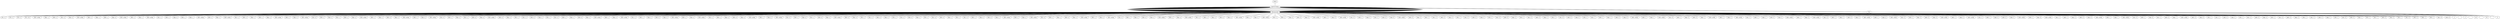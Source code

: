 graph "" {n000 ;
n000 [label="Inicio"] ;
n000 -- n001;
n001 [label="Instrucciones"] ;
n001 -- n003;
n003 [label="Declaracion"] ;
n003 -- n004;
n004 [label="$t1= 5"] ;
n001 -- n003;
n003 [label="Declaracion"] ;
n003 -- n005;
n005 [label="$t2= 5"] ;
n001 -- n003;
n003 [label="Declaracion"] ;
n003 -- n006;
n006 [label="$t3= 5"] ;
n001 -- n002;
n002 [label="Print"] ;
n002 -- n007;
n007 [label="5"] ;
n001 -- n002;
n002 [label="Print"] ;
n002 -- n008;
n008 [label="\n"] ;
n001 -- n002;
n002 [label="Print"] ;
n002 -- n009;
n009 [label="5"] ;
n001 -- n002;
n002 [label="Print"] ;
n002 -- n0010;
n0010 [label="\n"] ;
n001 -- n003;
n003 [label="Declaracion"] ;
n003 -- n0011;
n0011 [label="$t1= 45"] ;
n001 -- n002;
n002 [label="Print"] ;
n002 -- n0012;
n0012 [label="45"] ;
n001 -- n002;
n002 [label="Print"] ;
n002 -- n0013;
n0013 [label="\n"] ;
n001 -- n002;
n002 [label="Print"] ;
n002 -- n0014;
n0014 [label="45"] ;
n001 -- n002;
n002 [label="Print"] ;
n002 -- n0015;
n0015 [label="\n"] ;
n001 -- n003;
n003 [label="Declaracion"] ;
n003 -- n0016;
n0016 [label="$s0= array"] ;
n001 -- n003;
n003 [label="Declaracion"] ;
n003 -- n0017;
n0017 [label="$sp= -1"] ;
n001 -- n003;
n003 [label="Declaracion"] ;
n003 -- n0018;
n0018 [label="$a0= 2"] ;
n001 -- n003;
n003 [label="Declaracion"] ;
n003 -- n0019;
n0019 [label="$a1= 3"] ;
n001 -- n003;
n003 [label="Declaracion"] ;
n003 -- n0020;
n0020 [label="$sp= 0"] ;
n001 -- n003;
n003 [label="Declaracion"] ;
n003 -- n0021;
n0021 [label="$s0= array"] ;
n001 -- n003;
n003 [label="Declaracion"] ;
n003 -- n0022;
n0022 [label="$a0= 2"] ;
n001 -- n003;
n003 [label="Declaracion"] ;
n003 -- n0023;
n0023 [label="$sp= -1"] ;
n001 -- n003;
n003 [label="Declaracion"] ;
n003 -- n0024;
n0024 [label="$a0= 1"] ;
n001 -- n003;
n003 [label="Declaracion"] ;
n003 -- n0025;
n0025 [label="$sp= 0"] ;
n001 -- n003;
n003 [label="Declaracion"] ;
n003 -- n0026;
n0026 [label="$s0= array"] ;
n001 -- n003;
n003 [label="Declaracion"] ;
n003 -- n0027;
n0027 [label="$a0= 2"] ;
n001 -- n003;
n003 [label="Declaracion"] ;
n003 -- n0028;
n0028 [label="$sp= 1"] ;
n001 -- n003;
n003 [label="Declaracion"] ;
n003 -- n0029;
n0029 [label="$s0= array"] ;
n001 -- n003;
n003 [label="Declaracion"] ;
n003 -- n0030;
n0030 [label="$a1= 2"] ;
n001 -- n003;
n003 [label="Declaracion"] ;
n003 -- n0031;
n0031 [label="$a0= 2"] ;
n001 -- n003;
n003 [label="Declaracion"] ;
n003 -- n0032;
n0032 [label="$sp= 0"] ;
n001 -- n003;
n003 [label="Declaracion"] ;
n003 -- n0033;
n0033 [label="$a0= 1"] ;
n001 -- n003;
n003 [label="Declaracion"] ;
n003 -- n0034;
n0034 [label="$sp= 1"] ;
n001 -- n003;
n003 [label="Declaracion"] ;
n003 -- n0035;
n0035 [label="$s0= array"] ;
n001 -- n003;
n003 [label="Declaracion"] ;
n003 -- n0036;
n0036 [label="$a0= 2"] ;
n001 -- n003;
n003 [label="Declaracion"] ;
n003 -- n0037;
n0037 [label="$sp= 2"] ;
n001 -- n003;
n003 [label="Declaracion"] ;
n003 -- n0038;
n0038 [label="$s0= array"] ;
n001 -- n003;
n003 [label="Declaracion"] ;
n003 -- n0039;
n0039 [label="$a1= 1"] ;
n001 -- n003;
n003 [label="Declaracion"] ;
n003 -- n0040;
n0040 [label="$a0= 2"] ;
n001 -- n003;
n003 [label="Declaracion"] ;
n003 -- n0041;
n0041 [label="$sp= 1"] ;
n001 -- n003;
n003 [label="Declaracion"] ;
n003 -- n0042;
n0042 [label="$a0= 1"] ;
n001 -- n003;
n003 [label="Declaracion"] ;
n003 -- n0043;
n0043 [label="$sp= 2"] ;
n001 -- n003;
n003 [label="Declaracion"] ;
n003 -- n0044;
n0044 [label="$s0= array"] ;
n001 -- n003;
n003 [label="Declaracion"] ;
n003 -- n0045;
n0045 [label="$a0= 2"] ;
n001 -- n003;
n003 [label="Declaracion"] ;
n003 -- n0046;
n0046 [label="$sp= 3"] ;
n001 -- n003;
n003 [label="Declaracion"] ;
n003 -- n0047;
n0047 [label="$s0= array"] ;
n001 -- n003;
n003 [label="Declaracion"] ;
n003 -- n0048;
n0048 [label="$a1= 0"] ;
n001 -- n003;
n003 [label="Declaracion"] ;
n003 -- n0049;
n0049 [label="$a0= 2"] ;
n001 -- n003;
n003 [label="Declaracion"] ;
n003 -- n0050;
n0050 [label="$sp= 2"] ;
n001 -- n003;
n003 [label="Declaracion"] ;
n003 -- n0051;
n0051 [label="$a1= 1"] ;
n001 -- n003;
n003 [label="Declaracion"] ;
n003 -- n0052;
n0052 [label="$a0= 1"] ;
n001 -- n003;
n003 [label="Declaracion"] ;
n003 -- n0053;
n0053 [label="$sp= 3"] ;
n001 -- n003;
n003 [label="Declaracion"] ;
n003 -- n0054;
n0054 [label="$s0= array"] ;
n001 -- n003;
n003 [label="Declaracion"] ;
n003 -- n0055;
n0055 [label="$a0= 1"] ;
n001 -- n003;
n003 [label="Declaracion"] ;
n003 -- n0056;
n0056 [label="$sp= 2"] ;
n001 -- n003;
n003 [label="Declaracion"] ;
n003 -- n0057;
n0057 [label="$a0= 0"] ;
n001 -- n003;
n003 [label="Declaracion"] ;
n003 -- n0058;
n0058 [label="$sp= 3"] ;
n001 -- n003;
n003 [label="Declaracion"] ;
n003 -- n0059;
n0059 [label="$s0= array"] ;
n001 -- n003;
n003 [label="Declaracion"] ;
n003 -- n0060;
n0060 [label="$a0= 1"] ;
n001 -- n003;
n003 [label="Declaracion"] ;
n003 -- n0061;
n0061 [label="$sp= 4"] ;
n001 -- n003;
n003 [label="Declaracion"] ;
n003 -- n0062;
n0062 [label="$s0= array"] ;
n001 -- n003;
n003 [label="Declaracion"] ;
n003 -- n0063;
n0063 [label="$a1= 0"] ;
n001 -- n003;
n003 [label="Declaracion"] ;
n003 -- n0064;
n0064 [label="$a0= 1"] ;
n001 -- n003;
n003 [label="Declaracion"] ;
n003 -- n0065;
n0065 [label="$sp= 3"] ;
n001 -- n003;
n003 [label="Declaracion"] ;
n003 -- n0066;
n0066 [label="$a1= 1"] ;
n001 -- n003;
n003 [label="Declaracion"] ;
n003 -- n0067;
n0067 [label="$a0= 0"] ;
n001 -- n003;
n003 [label="Declaracion"] ;
n003 -- n0068;
n0068 [label="$sp= 4"] ;
n001 -- n003;
n003 [label="Declaracion"] ;
n003 -- n0069;
n0069 [label="$s0= array"] ;
n001 -- n003;
n003 [label="Declaracion"] ;
n003 -- n0070;
n0070 [label="$a0= 0"] ;
n001 -- n003;
n003 [label="Declaracion"] ;
n003 -- n0071;
n0071 [label="$sp= 3"] ;
n001 -- n003;
n003 [label="Declaracion"] ;
n003 -- n0072;
n0072 [label="$t4= 1"] ;
n001 -- n003;
n003 [label="Declaracion"] ;
n003 -- n0073;
n0073 [label="$a1= 2"] ;
n001 -- n003;
n003 [label="Declaracion"] ;
n003 -- n0074;
n0074 [label="$a0= 0"] ;
n001 -- n003;
n003 [label="Declaracion"] ;
n003 -- n0075;
n0075 [label="$sp= 2"] ;
n001 -- n003;
n003 [label="Declaracion"] ;
n003 -- n0076;
n0076 [label="$t4= 1"] ;
n001 -- n003;
n003 [label="Declaracion"] ;
n003 -- n0077;
n0077 [label="$a1= 3"] ;
n001 -- n003;
n003 [label="Declaracion"] ;
n003 -- n0078;
n0078 [label="$a0= 1"] ;
n001 -- n003;
n003 [label="Declaracion"] ;
n003 -- n0079;
n0079 [label="$sp= 1"] ;
n001 -- n003;
n003 [label="Declaracion"] ;
n003 -- n0080;
n0080 [label="$a0= 0"] ;
n001 -- n003;
n003 [label="Declaracion"] ;
n003 -- n0081;
n0081 [label="$sp= 2"] ;
n001 -- n003;
n003 [label="Declaracion"] ;
n003 -- n0082;
n0082 [label="$s0= array"] ;
n001 -- n003;
n003 [label="Declaracion"] ;
n003 -- n0083;
n0083 [label="$a0= 1"] ;
n001 -- n003;
n003 [label="Declaracion"] ;
n003 -- n0084;
n0084 [label="$sp= 3"] ;
n001 -- n003;
n003 [label="Declaracion"] ;
n003 -- n0085;
n0085 [label="$s0= array"] ;
n001 -- n003;
n003 [label="Declaracion"] ;
n003 -- n0086;
n0086 [label="$a1= 2"] ;
n001 -- n003;
n003 [label="Declaracion"] ;
n003 -- n0087;
n0087 [label="$a0= 1"] ;
n001 -- n003;
n003 [label="Declaracion"] ;
n003 -- n0088;
n0088 [label="$sp= 2"] ;
n001 -- n003;
n003 [label="Declaracion"] ;
n003 -- n0089;
n0089 [label="$a0= 0"] ;
n001 -- n003;
n003 [label="Declaracion"] ;
n003 -- n0090;
n0090 [label="$sp= 3"] ;
n001 -- n003;
n003 [label="Declaracion"] ;
n003 -- n0091;
n0091 [label="$s0= array"] ;
n001 -- n003;
n003 [label="Declaracion"] ;
n003 -- n0092;
n0092 [label="$a0= 1"] ;
n001 -- n003;
n003 [label="Declaracion"] ;
n003 -- n0093;
n0093 [label="$sp= 4"] ;
n001 -- n003;
n003 [label="Declaracion"] ;
n003 -- n0094;
n0094 [label="$s0= array"] ;
n001 -- n003;
n003 [label="Declaracion"] ;
n003 -- n0095;
n0095 [label="$a1= 1"] ;
n001 -- n003;
n003 [label="Declaracion"] ;
n003 -- n0096;
n0096 [label="$a0= 1"] ;
n001 -- n003;
n003 [label="Declaracion"] ;
n003 -- n0097;
n0097 [label="$sp= 3"] ;
n001 -- n003;
n003 [label="Declaracion"] ;
n003 -- n0098;
n0098 [label="$a0= 0"] ;
n001 -- n003;
n003 [label="Declaracion"] ;
n003 -- n0099;
n0099 [label="$sp= 4"] ;
n001 -- n003;
n003 [label="Declaracion"] ;
n003 -- n00100;
n00100 [label="$s0= array"] ;
n001 -- n003;
n003 [label="Declaracion"] ;
n003 -- n00101;
n00101 [label="$a0= 1"] ;
n001 -- n003;
n003 [label="Declaracion"] ;
n003 -- n00102;
n00102 [label="$sp= 5"] ;
n001 -- n003;
n003 [label="Declaracion"] ;
n003 -- n00103;
n00103 [label="$s0= array"] ;
n001 -- n003;
n003 [label="Declaracion"] ;
n003 -- n00104;
n00104 [label="$a1= 0"] ;
n001 -- n003;
n003 [label="Declaracion"] ;
n003 -- n00105;
n00105 [label="$a0= 1"] ;
n001 -- n003;
n003 [label="Declaracion"] ;
n003 -- n00106;
n00106 [label="$sp= 4"] ;
n001 -- n003;
n003 [label="Declaracion"] ;
n003 -- n00107;
n00107 [label="$a1= 1"] ;
n001 -- n003;
n003 [label="Declaracion"] ;
n003 -- n00108;
n00108 [label="$a0= 0"] ;
n001 -- n003;
n003 [label="Declaracion"] ;
n003 -- n00109;
n00109 [label="$sp= 5"] ;
n001 -- n003;
n003 [label="Declaracion"] ;
n003 -- n00110;
n00110 [label="$s0= array"] ;
n001 -- n003;
n003 [label="Declaracion"] ;
n003 -- n00111;
n00111 [label="$a0= 0"] ;
n001 -- n003;
n003 [label="Declaracion"] ;
n003 -- n00112;
n00112 [label="$sp= 4"] ;
n001 -- n003;
n003 [label="Declaracion"] ;
n003 -- n00113;
n00113 [label="$t4= 1"] ;
n001 -- n003;
n003 [label="Declaracion"] ;
n003 -- n00114;
n00114 [label="$a1= 2"] ;
n001 -- n003;
n003 [label="Declaracion"] ;
n003 -- n00115;
n00115 [label="$a0= 0"] ;
n001 -- n003;
n003 [label="Declaracion"] ;
n003 -- n00116;
n00116 [label="$sp= 3"] ;
n001 -- n003;
n003 [label="Declaracion"] ;
n003 -- n00117;
n00117 [label="$t4= 1"] ;
n001 -- n003;
n003 [label="Declaracion"] ;
n003 -- n00118;
n00118 [label="$a1= 3"] ;
n001 -- n003;
n003 [label="Declaracion"] ;
n003 -- n00119;
n00119 [label="$a0= 0"] ;
n001 -- n003;
n003 [label="Declaracion"] ;
n003 -- n00120;
n00120 [label="$sp= 2"] ;
n001 -- n003;
n003 [label="Declaracion"] ;
n003 -- n00121;
n00121 [label="$t4= 1"] ;
n001 -- n003;
n003 [label="Declaracion"] ;
n003 -- n00122;
n00122 [label="$a1= 4"] ;
n001 -- n003;
n003 [label="Declaracion"] ;
n003 -- n00123;
n00123 [label="$a0= 0"] ;
n001 -- n003;
n003 [label="Declaracion"] ;
n003 -- n00124;
n00124 [label="$sp= 1"] ;
n001 -- n003;
n003 [label="Declaracion"] ;
n003 -- n00125;
n00125 [label="$t4= 1"] ;
n001 -- n003;
n003 [label="Declaracion"] ;
n003 -- n00126;
n00126 [label="$a1= 5"] ;
n001 -- n003;
n003 [label="Declaracion"] ;
n003 -- n00127;
n00127 [label="$a0= 1"] ;
n001 -- n003;
n003 [label="Declaracion"] ;
n003 -- n00128;
n00128 [label="$sp= 0"] ;
n001 -- n003;
n003 [label="Declaracion"] ;
n003 -- n00129;
n00129 [label="$a0= 0"] ;
n001 -- n003;
n003 [label="Declaracion"] ;
n003 -- n00130;
n00130 [label="$sp= 1"] ;
n001 -- n003;
n003 [label="Declaracion"] ;
n003 -- n00131;
n00131 [label="$s0= array"] ;
n001 -- n003;
n003 [label="Declaracion"] ;
n003 -- n00132;
n00132 [label="$a0= 1"] ;
n001 -- n003;
n003 [label="Declaracion"] ;
n003 -- n00133;
n00133 [label="$sp= 2"] ;
n001 -- n003;
n003 [label="Declaracion"] ;
n003 -- n00134;
n00134 [label="$s0= array"] ;
n001 -- n003;
n003 [label="Declaracion"] ;
n003 -- n00135;
n00135 [label="$a1= 4"] ;
n001 -- n003;
n003 [label="Declaracion"] ;
n003 -- n00136;
n00136 [label="$a0= 1"] ;
n001 -- n003;
n003 [label="Declaracion"] ;
n003 -- n00137;
n00137 [label="$sp= 1"] ;
n001 -- n003;
n003 [label="Declaracion"] ;
n003 -- n00138;
n00138 [label="$a0= 0"] ;
n001 -- n003;
n003 [label="Declaracion"] ;
n003 -- n00139;
n00139 [label="$sp= 2"] ;
n001 -- n003;
n003 [label="Declaracion"] ;
n003 -- n00140;
n00140 [label="$s0= array"] ;
n001 -- n003;
n003 [label="Declaracion"] ;
n003 -- n00141;
n00141 [label="$a0= 1"] ;
n001 -- n003;
n003 [label="Declaracion"] ;
n003 -- n00142;
n00142 [label="$sp= 3"] ;
n001 -- n003;
n003 [label="Declaracion"] ;
n003 -- n00143;
n00143 [label="$s0= array"] ;
n001 -- n003;
n003 [label="Declaracion"] ;
n003 -- n00144;
n00144 [label="$a1= 3"] ;
n001 -- n003;
n003 [label="Declaracion"] ;
n003 -- n00145;
n00145 [label="$a0= 1"] ;
n001 -- n003;
n003 [label="Declaracion"] ;
n003 -- n00146;
n00146 [label="$sp= 2"] ;
n001 -- n003;
n003 [label="Declaracion"] ;
n003 -- n00147;
n00147 [label="$a0= 0"] ;
n001 -- n003;
n003 [label="Declaracion"] ;
n003 -- n00148;
n00148 [label="$sp= 3"] ;
n001 -- n003;
n003 [label="Declaracion"] ;
n003 -- n00149;
n00149 [label="$s0= array"] ;
n001 -- n003;
n003 [label="Declaracion"] ;
n003 -- n00150;
n00150 [label="$a0= 1"] ;
n001 -- n003;
n003 [label="Declaracion"] ;
n003 -- n00151;
n00151 [label="$sp= 4"] ;
n001 -- n003;
n003 [label="Declaracion"] ;
n003 -- n00152;
n00152 [label="$s0= array"] ;
n001 -- n003;
n003 [label="Declaracion"] ;
n003 -- n00153;
n00153 [label="$a1= 2"] ;
n001 -- n003;
n003 [label="Declaracion"] ;
n003 -- n00154;
n00154 [label="$a0= 1"] ;
n001 -- n003;
n003 [label="Declaracion"] ;
n003 -- n00155;
n00155 [label="$sp= 3"] ;
n001 -- n003;
n003 [label="Declaracion"] ;
n003 -- n00156;
n00156 [label="$a0= 0"] ;
n001 -- n003;
n003 [label="Declaracion"] ;
n003 -- n00157;
n00157 [label="$sp= 4"] ;
n001 -- n003;
n003 [label="Declaracion"] ;
n003 -- n00158;
n00158 [label="$s0= array"] ;
n001 -- n003;
n003 [label="Declaracion"] ;
n003 -- n00159;
n00159 [label="$a0= 1"] ;
n001 -- n003;
n003 [label="Declaracion"] ;
n003 -- n00160;
n00160 [label="$sp= 5"] ;
n001 -- n003;
n003 [label="Declaracion"] ;
n003 -- n00161;
n00161 [label="$s0= array"] ;
n001 -- n003;
n003 [label="Declaracion"] ;
n003 -- n00162;
n00162 [label="$a1= 1"] ;
n001 -- n003;
n003 [label="Declaracion"] ;
n003 -- n00163;
n00163 [label="$a0= 1"] ;
n001 -- n003;
n003 [label="Declaracion"] ;
n003 -- n00164;
n00164 [label="$sp= 4"] ;
n001 -- n003;
n003 [label="Declaracion"] ;
n003 -- n00165;
n00165 [label="$a0= 0"] ;
n001 -- n003;
n003 [label="Declaracion"] ;
n003 -- n00166;
n00166 [label="$sp= 5"] ;
n001 -- n003;
n003 [label="Declaracion"] ;
n003 -- n00167;
n00167 [label="$s0= array"] ;
n001 -- n003;
n003 [label="Declaracion"] ;
n003 -- n00168;
n00168 [label="$a0= 1"] ;
n001 -- n003;
n003 [label="Declaracion"] ;
n003 -- n00169;
n00169 [label="$sp= 6"] ;
n001 -- n003;
n003 [label="Declaracion"] ;
n003 -- n00170;
n00170 [label="$s0= array"] ;
n001 -- n003;
n003 [label="Declaracion"] ;
n003 -- n00171;
n00171 [label="$a1= 0"] ;
n001 -- n003;
n003 [label="Declaracion"] ;
n003 -- n00172;
n00172 [label="$a0= 1"] ;
n001 -- n003;
n003 [label="Declaracion"] ;
n003 -- n00173;
n00173 [label="$sp= 5"] ;
n001 -- n003;
n003 [label="Declaracion"] ;
n003 -- n00174;
n00174 [label="$a1= 1"] ;
n001 -- n003;
n003 [label="Declaracion"] ;
n003 -- n00175;
n00175 [label="$a0= 0"] ;
n001 -- n003;
n003 [label="Declaracion"] ;
n003 -- n00176;
n00176 [label="$sp= 6"] ;
n001 -- n003;
n003 [label="Declaracion"] ;
n003 -- n00177;
n00177 [label="$s0= array"] ;
n001 -- n003;
n003 [label="Declaracion"] ;
n003 -- n00178;
n00178 [label="$a0= 0"] ;
n001 -- n003;
n003 [label="Declaracion"] ;
n003 -- n00179;
n00179 [label="$sp= 5"] ;
n001 -- n003;
n003 [label="Declaracion"] ;
n003 -- n00180;
n00180 [label="$t4= 1"] ;
n001 -- n003;
n003 [label="Declaracion"] ;
n003 -- n00181;
n00181 [label="$a1= 2"] ;
n001 -- n003;
n003 [label="Declaracion"] ;
n003 -- n00182;
n00182 [label="$a0= 0"] ;
n001 -- n003;
n003 [label="Declaracion"] ;
n003 -- n00183;
n00183 [label="$sp= 4"] ;
n001 -- n003;
n003 [label="Declaracion"] ;
n003 -- n00184;
n00184 [label="$t4= 1"] ;
n001 -- n003;
n003 [label="Declaracion"] ;
n003 -- n00185;
n00185 [label="$a1= 3"] ;
n001 -- n003;
n003 [label="Declaracion"] ;
n003 -- n00186;
n00186 [label="$a0= 0"] ;
n001 -- n003;
n003 [label="Declaracion"] ;
n003 -- n00187;
n00187 [label="$sp= 3"] ;
n001 -- n003;
n003 [label="Declaracion"] ;
n003 -- n00188;
n00188 [label="$t4= 1"] ;
n001 -- n003;
n003 [label="Declaracion"] ;
n003 -- n00189;
n00189 [label="$a1= 4"] ;
n001 -- n003;
n003 [label="Declaracion"] ;
n003 -- n00190;
n00190 [label="$a0= 0"] ;
n001 -- n003;
n003 [label="Declaracion"] ;
n003 -- n00191;
n00191 [label="$sp= 2"] ;
n001 -- n003;
n003 [label="Declaracion"] ;
n003 -- n00192;
n00192 [label="$t4= 1"] ;
n001 -- n003;
n003 [label="Declaracion"] ;
n003 -- n00193;
n00193 [label="$a1= 5"] ;
n001 -- n003;
n003 [label="Declaracion"] ;
n003 -- n00194;
n00194 [label="$a0= 0"] ;
n001 -- n003;
n003 [label="Declaracion"] ;
n003 -- n00195;
n00195 [label="$sp= 1"] ;
n001 -- n003;
n003 [label="Declaracion"] ;
n003 -- n00196;
n00196 [label="$t4= 1"] ;
n001 -- n003;
n003 [label="Declaracion"] ;
n003 -- n00197;
n00197 [label="$a1= 6"] ;
n001 -- n003;
n003 [label="Declaracion"] ;
n003 -- n00198;
n00198 [label="$a0= 0"] ;
n001 -- n003;
n003 [label="Declaracion"] ;
n003 -- n00199;
n00199 [label="$sp= 0"] ;
n001 -- n003;
n003 [label="Declaracion"] ;
n003 -- n00200;
n00200 [label="$t4= 1"] ;
n001 -- n003;
n003 [label="Declaracion"] ;
n003 -- n00201;
n00201 [label="$a1= 7"] ;
n001 -- n003;
n003 [label="Declaracion"] ;
n003 -- n00202;
n00202 [label="$a0= 1"] ;
n001 -- n003;
n003 [label="Declaracion"] ;
n003 -- n00203;
n00203 [label="$sp= -1"] ;
n001 -- n003;
n003 [label="Declaracion"] ;
n003 -- n00204;
n00204 [label="$a0= 0"] ;
n001 -- n003;
n003 [label="Declaracion"] ;
n003 -- n00205;
n00205 [label="$sp= 0"] ;
n001 -- n003;
n003 [label="Declaracion"] ;
n003 -- n00206;
n00206 [label="$s0= array"] ;
n001 -- n003;
n003 [label="Declaracion"] ;
n003 -- n00207;
n00207 [label="$a0= 1"] ;
n001 -- n003;
n003 [label="Declaracion"] ;
n003 -- n00208;
n00208 [label="$sp= 1"] ;
n001 -- n003;
n003 [label="Declaracion"] ;
n003 -- n00209;
n00209 [label="$s0= array"] ;
n001 -- n003;
n003 [label="Declaracion"] ;
n003 -- n00210;
n00210 [label="$a1= 6"] ;
n001 -- n003;
n003 [label="Declaracion"] ;
n003 -- n00211;
n00211 [label="$a0= 1"] ;
n001 -- n003;
n003 [label="Declaracion"] ;
n003 -- n00212;
n00212 [label="$sp= 0"] ;
n001 -- n003;
n003 [label="Declaracion"] ;
n003 -- n00213;
n00213 [label="$a0= 0"] ;
n001 -- n003;
n003 [label="Declaracion"] ;
n003 -- n00214;
n00214 [label="$sp= 1"] ;
n001 -- n003;
n003 [label="Declaracion"] ;
n003 -- n00215;
n00215 [label="$s0= array"] ;
n001 -- n003;
n003 [label="Declaracion"] ;
n003 -- n00216;
n00216 [label="$a0= 1"] ;
n001 -- n003;
n003 [label="Declaracion"] ;
n003 -- n00217;
n00217 [label="$sp= 2"] ;
n001 -- n003;
n003 [label="Declaracion"] ;
n003 -- n00218;
n00218 [label="$s0= array"] ;
n001 -- n003;
n003 [label="Declaracion"] ;
n003 -- n00219;
n00219 [label="$a1= 5"] ;
n001 -- n003;
n003 [label="Declaracion"] ;
n003 -- n00220;
n00220 [label="$a0= 1"] ;
n001 -- n003;
n003 [label="Declaracion"] ;
n003 -- n00221;
n00221 [label="$sp= 1"] ;
n001 -- n003;
n003 [label="Declaracion"] ;
n003 -- n00222;
n00222 [label="$a0= 0"] ;
n001 -- n003;
n003 [label="Declaracion"] ;
n003 -- n00223;
n00223 [label="$sp= 2"] ;
n001 -- n003;
n003 [label="Declaracion"] ;
n003 -- n00224;
n00224 [label="$s0= array"] ;
n001 -- n003;
n003 [label="Declaracion"] ;
n003 -- n00225;
n00225 [label="$a0= 1"] ;
n001 -- n003;
n003 [label="Declaracion"] ;
n003 -- n00226;
n00226 [label="$sp= 3"] ;
n001 -- n003;
n003 [label="Declaracion"] ;
n003 -- n00227;
n00227 [label="$s0= array"] ;
n001 -- n003;
n003 [label="Declaracion"] ;
n003 -- n00228;
n00228 [label="$a1= 4"] ;
n001 -- n003;
n003 [label="Declaracion"] ;
n003 -- n00229;
n00229 [label="$a0= 1"] ;
n001 -- n003;
n003 [label="Declaracion"] ;
n003 -- n00230;
n00230 [label="$sp= 2"] ;
n001 -- n003;
n003 [label="Declaracion"] ;
n003 -- n00231;
n00231 [label="$a0= 0"] ;
n001 -- n003;
n003 [label="Declaracion"] ;
n003 -- n00232;
n00232 [label="$sp= 3"] ;
n001 -- n003;
n003 [label="Declaracion"] ;
n003 -- n00233;
n00233 [label="$s0= array"] ;
n001 -- n003;
n003 [label="Declaracion"] ;
n003 -- n00234;
n00234 [label="$a0= 1"] ;
n001 -- n003;
n003 [label="Declaracion"] ;
n003 -- n00235;
n00235 [label="$sp= 4"] ;
n001 -- n003;
n003 [label="Declaracion"] ;
n003 -- n00236;
n00236 [label="$s0= array"] ;
n001 -- n003;
n003 [label="Declaracion"] ;
n003 -- n00237;
n00237 [label="$a1= 3"] ;
n001 -- n003;
n003 [label="Declaracion"] ;
n003 -- n00238;
n00238 [label="$a0= 1"] ;
n001 -- n003;
n003 [label="Declaracion"] ;
n003 -- n00239;
n00239 [label="$sp= 3"] ;
n001 -- n003;
n003 [label="Declaracion"] ;
n003 -- n00240;
n00240 [label="$a0= 0"] ;
n001 -- n003;
n003 [label="Declaracion"] ;
n003 -- n00241;
n00241 [label="$sp= 4"] ;
n001 -- n003;
n003 [label="Declaracion"] ;
n003 -- n00242;
n00242 [label="$s0= array"] ;
n001 -- n003;
n003 [label="Declaracion"] ;
n003 -- n00243;
n00243 [label="$a0= 1"] ;
n001 -- n003;
n003 [label="Declaracion"] ;
n003 -- n00244;
n00244 [label="$sp= 5"] ;
n001 -- n003;
n003 [label="Declaracion"] ;
n003 -- n00245;
n00245 [label="$s0= array"] ;
n001 -- n003;
n003 [label="Declaracion"] ;
n003 -- n00246;
n00246 [label="$a1= 2"] ;
n001 -- n003;
n003 [label="Declaracion"] ;
n003 -- n00247;
n00247 [label="$a0= 1"] ;
n001 -- n003;
n003 [label="Declaracion"] ;
n003 -- n00248;
n00248 [label="$sp= 4"] ;
n001 -- n003;
n003 [label="Declaracion"] ;
n003 -- n00249;
n00249 [label="$a0= 0"] ;
n001 -- n003;
n003 [label="Declaracion"] ;
n003 -- n00250;
n00250 [label="$sp= 5"] ;
n001 -- n003;
n003 [label="Declaracion"] ;
n003 -- n00251;
n00251 [label="$s0= array"] ;
n001 -- n003;
n003 [label="Declaracion"] ;
n003 -- n00252;
n00252 [label="$a0= 1"] ;
n001 -- n003;
n003 [label="Declaracion"] ;
n003 -- n00253;
n00253 [label="$sp= 6"] ;
n001 -- n003;
n003 [label="Declaracion"] ;
n003 -- n00254;
n00254 [label="$s0= array"] ;
n001 -- n003;
n003 [label="Declaracion"] ;
n003 -- n00255;
n00255 [label="$a1= 1"] ;
n001 -- n003;
n003 [label="Declaracion"] ;
n003 -- n00256;
n00256 [label="$a0= 1"] ;
n001 -- n003;
n003 [label="Declaracion"] ;
n003 -- n00257;
n00257 [label="$sp= 5"] ;
n001 -- n003;
n003 [label="Declaracion"] ;
n003 -- n00258;
n00258 [label="$a0= 0"] ;
n001 -- n003;
n003 [label="Declaracion"] ;
n003 -- n00259;
n00259 [label="$sp= 6"] ;
n001 -- n003;
n003 [label="Declaracion"] ;
n003 -- n00260;
n00260 [label="$s0= array"] ;
n001 -- n003;
n003 [label="Declaracion"] ;
n003 -- n00261;
n00261 [label="$a0= 1"] ;
n001 -- n003;
n003 [label="Declaracion"] ;
n003 -- n00262;
n00262 [label="$sp= 7"] ;
n001 -- n003;
n003 [label="Declaracion"] ;
n003 -- n00263;
n00263 [label="$s0= array"] ;
n001 -- n003;
n003 [label="Declaracion"] ;
n003 -- n00264;
n00264 [label="$a1= 0"] ;
n001 -- n003;
n003 [label="Declaracion"] ;
n003 -- n00265;
n00265 [label="$a0= 1"] ;
n001 -- n003;
n003 [label="Declaracion"] ;
n003 -- n00266;
n00266 [label="$sp= 6"] ;
n001 -- n003;
n003 [label="Declaracion"] ;
n003 -- n00267;
n00267 [label="$a1= 1"] ;
n001 -- n003;
n003 [label="Declaracion"] ;
n003 -- n00268;
n00268 [label="$a0= 0"] ;
n001 -- n003;
n003 [label="Declaracion"] ;
n003 -- n00269;
n00269 [label="$sp= 7"] ;
n001 -- n003;
n003 [label="Declaracion"] ;
n003 -- n00270;
n00270 [label="$s0= array"] ;
n001 -- n003;
n003 [label="Declaracion"] ;
n003 -- n00271;
n00271 [label="$a0= 0"] ;
n001 -- n003;
n003 [label="Declaracion"] ;
n003 -- n00272;
n00272 [label="$sp= 6"] ;
n001 -- n003;
n003 [label="Declaracion"] ;
n003 -- n00273;
n00273 [label="$t4= 1"] ;
n001 -- n003;
n003 [label="Declaracion"] ;
n003 -- n00274;
n00274 [label="$a1= 2"] ;
n001 -- n003;
n003 [label="Declaracion"] ;
n003 -- n00275;
n00275 [label="$a0= 0"] ;
n001 -- n003;
n003 [label="Declaracion"] ;
n003 -- n00276;
n00276 [label="$sp= 5"] ;
n001 -- n003;
n003 [label="Declaracion"] ;
n003 -- n00277;
n00277 [label="$t4= 1"] ;
n001 -- n003;
n003 [label="Declaracion"] ;
n003 -- n00278;
n00278 [label="$a1= 3"] ;
n001 -- n003;
n003 [label="Declaracion"] ;
n003 -- n00279;
n00279 [label="$a0= 0"] ;
n001 -- n003;
n003 [label="Declaracion"] ;
n003 -- n00280;
n00280 [label="$sp= 4"] ;
n001 -- n003;
n003 [label="Declaracion"] ;
n003 -- n00281;
n00281 [label="$t4= 1"] ;
n001 -- n003;
n003 [label="Declaracion"] ;
n003 -- n00282;
n00282 [label="$a1= 4"] ;
n001 -- n003;
n003 [label="Declaracion"] ;
n003 -- n00283;
n00283 [label="$a0= 0"] ;
n001 -- n003;
n003 [label="Declaracion"] ;
n003 -- n00284;
n00284 [label="$sp= 3"] ;
n001 -- n003;
n003 [label="Declaracion"] ;
n003 -- n00285;
n00285 [label="$t4= 1"] ;
n001 -- n003;
n003 [label="Declaracion"] ;
n003 -- n00286;
n00286 [label="$a1= 5"] ;
n001 -- n003;
n003 [label="Declaracion"] ;
n003 -- n00287;
n00287 [label="$a0= 0"] ;
n001 -- n003;
n003 [label="Declaracion"] ;
n003 -- n00288;
n00288 [label="$sp= 2"] ;
n001 -- n003;
n003 [label="Declaracion"] ;
n003 -- n00289;
n00289 [label="$t4= 1"] ;
n001 -- n003;
n003 [label="Declaracion"] ;
n003 -- n00290;
n00290 [label="$a1= 6"] ;
n001 -- n003;
n003 [label="Declaracion"] ;
n003 -- n00291;
n00291 [label="$a0= 0"] ;
n001 -- n003;
n003 [label="Declaracion"] ;
n003 -- n00292;
n00292 [label="$sp= 1"] ;
n001 -- n003;
n003 [label="Declaracion"] ;
n003 -- n00293;
n00293 [label="$t4= 1"] ;
n001 -- n003;
n003 [label="Declaracion"] ;
n003 -- n00294;
n00294 [label="$a1= 7"] ;
n001 -- n003;
n003 [label="Declaracion"] ;
n003 -- n00295;
n00295 [label="$a0= 0"] ;
n001 -- n003;
n003 [label="Declaracion"] ;
n003 -- n00296;
n00296 [label="$sp= 0"] ;
n001 -- n003;
n003 [label="Declaracion"] ;
n003 -- n00297;
n00297 [label="$t4= 1"] ;
n001 -- n003;
n003 [label="Declaracion"] ;
n003 -- n00298;
n00298 [label="$a1= 8"] ;
n001 -- n003;
n003 [label="Declaracion"] ;
n003 -- n00299;
n00299 [label="$a0= 0"] ;
n001 -- n003;
n003 [label="Declaracion"] ;
n003 -- n00300;
n00300 [label="$sp= -1"] ;
n001 -- n003;
n003 [label="Declaracion"] ;
n003 -- n00301;
n00301 [label="$t4= 1"] ;
n001 -- n003;
n003 [label="Declaracion"] ;
n003 -- n00302;
n00302 [label="$a1= 9"] ;
n001 -- n003;
n003 [label="Declaracion"] ;
n003 -- n00303;
n00303 [label="$v0= 9"] ;
n001 -- n002;
n002 [label="Print"] ;
n002 -- n00304;
n00304 [label="9"] ;
}